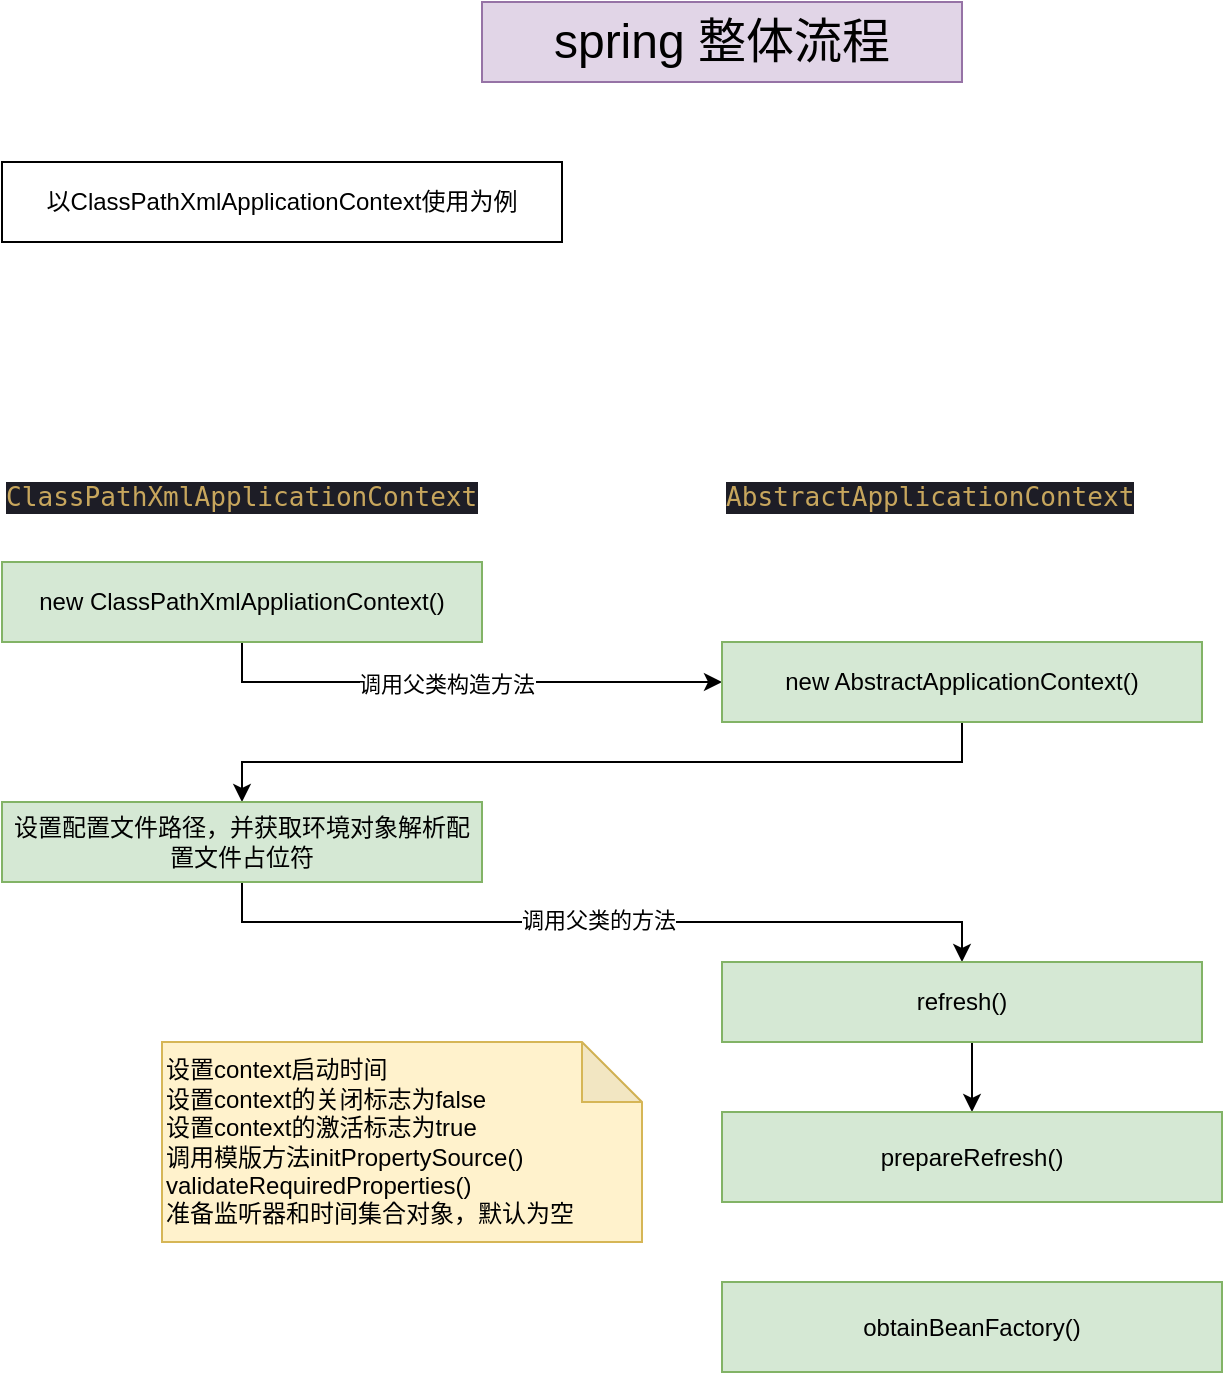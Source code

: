 <mxGraphModel dx="1018" dy="562" grid="1" gridSize="10" guides="1" tooltips="1" connect="1" arrows="1" fold="1" page="1" pageScale="1" pageWidth="827" pageHeight="1169" math="0" shadow="0"><root><mxCell id="0"/><mxCell id="1" parent="0"/><mxCell id="LGjuJKLWHA5Zvs9ILf4I-1" value="&lt;font style=&quot;font-size: 24px&quot;&gt;spring 整体流程&lt;/font&gt;" style="rounded=0;whiteSpace=wrap;html=1;fillColor=#e1d5e7;strokeColor=#9673a6;" vertex="1" parent="1"><mxGeometry x="280" width="240" height="40" as="geometry"/></mxCell><mxCell id="LGjuJKLWHA5Zvs9ILf4I-40" value="以ClassPathXmlApplicationContext使用为例" style="rounded=0;whiteSpace=wrap;html=1;" vertex="1" parent="1"><mxGeometry x="40" y="80" width="280" height="40" as="geometry"/></mxCell><mxCell id="LGjuJKLWHA5Zvs9ILf4I-49" style="edgeStyle=orthogonalEdgeStyle;rounded=0;orthogonalLoop=1;jettySize=auto;html=1;exitX=0.5;exitY=1;exitDx=0;exitDy=0;startArrow=none;startFill=0;entryX=0;entryY=0.5;entryDx=0;entryDy=0;" edge="1" parent="1" source="LGjuJKLWHA5Zvs9ILf4I-41" target="LGjuJKLWHA5Zvs9ILf4I-50"><mxGeometry relative="1" as="geometry"><mxPoint x="400" y="340" as="targetPoint"/></mxGeometry></mxCell><mxCell id="LGjuJKLWHA5Zvs9ILf4I-51" value="调用父类构造方法" style="edgeLabel;html=1;align=center;verticalAlign=middle;resizable=0;points=[];" vertex="1" connectable="0" parent="LGjuJKLWHA5Zvs9ILf4I-49"><mxGeometry x="-0.067" y="-1" relative="1" as="geometry"><mxPoint as="offset"/></mxGeometry></mxCell><mxCell id="LGjuJKLWHA5Zvs9ILf4I-41" value="new ClassPathXmlAppliationContext()" style="rounded=0;whiteSpace=wrap;html=1;fillColor=#d5e8d4;strokeColor=#82b366;" vertex="1" parent="1"><mxGeometry x="40" y="280" width="240" height="40" as="geometry"/></mxCell><mxCell id="LGjuJKLWHA5Zvs9ILf4I-47" value="&lt;div style=&quot;background-color: #1d1d26 ; color: #c9c9d1&quot;&gt;&lt;pre style=&quot;font-family: &amp;quot;jetbrains mono&amp;quot; , monospace ; font-size: 9.8pt&quot;&gt;&lt;span style=&quot;color: #c7a65d&quot;&gt;ClassPathXmlApplicationContext&lt;/span&gt;&lt;/pre&gt;&lt;/div&gt;" style="text;whiteSpace=wrap;html=1;" vertex="1" parent="1"><mxGeometry x="40" y="220" width="260" height="60" as="geometry"/></mxCell><mxCell id="LGjuJKLWHA5Zvs9ILf4I-48" value="&lt;div style=&quot;background-color: #1d1d26 ; color: #c9c9d1&quot;&gt;&lt;pre style=&quot;font-family: &amp;quot;jetbrains mono&amp;quot; , monospace ; font-size: 9.8pt&quot;&gt;&lt;span style=&quot;color: #c7a65d&quot;&gt;AbstractApplicationContext&lt;/span&gt;&lt;/pre&gt;&lt;/div&gt;" style="text;whiteSpace=wrap;html=1;" vertex="1" parent="1"><mxGeometry x="400" y="220" width="230" height="60" as="geometry"/></mxCell><mxCell id="LGjuJKLWHA5Zvs9ILf4I-57" style="edgeStyle=orthogonalEdgeStyle;rounded=0;orthogonalLoop=1;jettySize=auto;html=1;exitX=0.5;exitY=1;exitDx=0;exitDy=0;entryX=0.5;entryY=0;entryDx=0;entryDy=0;startArrow=none;startFill=0;" edge="1" parent="1" source="LGjuJKLWHA5Zvs9ILf4I-50" target="LGjuJKLWHA5Zvs9ILf4I-53"><mxGeometry relative="1" as="geometry"/></mxCell><mxCell id="LGjuJKLWHA5Zvs9ILf4I-50" value="new AbstractApplicationContext()&lt;br&gt;" style="rounded=0;whiteSpace=wrap;html=1;fillColor=#d5e8d4;strokeColor=#82b366;" vertex="1" parent="1"><mxGeometry x="400" y="320" width="240" height="40" as="geometry"/></mxCell><mxCell id="LGjuJKLWHA5Zvs9ILf4I-55" value="" style="edgeStyle=orthogonalEdgeStyle;rounded=0;orthogonalLoop=1;jettySize=auto;html=1;startArrow=none;startFill=0;exitX=0.5;exitY=1;exitDx=0;exitDy=0;" edge="1" parent="1" source="LGjuJKLWHA5Zvs9ILf4I-53" target="LGjuJKLWHA5Zvs9ILf4I-54"><mxGeometry relative="1" as="geometry"/></mxCell><mxCell id="LGjuJKLWHA5Zvs9ILf4I-56" value="调用父类的方法" style="edgeLabel;html=1;align=center;verticalAlign=middle;resizable=0;points=[];" vertex="1" connectable="0" parent="LGjuJKLWHA5Zvs9ILf4I-55"><mxGeometry x="-0.01" y="2" relative="1" as="geometry"><mxPoint y="1" as="offset"/></mxGeometry></mxCell><mxCell id="LGjuJKLWHA5Zvs9ILf4I-53" value="设置配置文件路径，并获取环境对象解析配置文件占位符" style="rounded=0;whiteSpace=wrap;html=1;fillColor=#d5e8d4;strokeColor=#82b366;" vertex="1" parent="1"><mxGeometry x="40" y="400" width="240" height="40" as="geometry"/></mxCell><mxCell id="LGjuJKLWHA5Zvs9ILf4I-59" style="edgeStyle=orthogonalEdgeStyle;rounded=0;orthogonalLoop=1;jettySize=auto;html=1;exitX=0.5;exitY=1;exitDx=0;exitDy=0;entryX=0.5;entryY=0;entryDx=0;entryDy=0;startArrow=none;startFill=0;" edge="1" parent="1" source="LGjuJKLWHA5Zvs9ILf4I-54" target="LGjuJKLWHA5Zvs9ILf4I-58"><mxGeometry relative="1" as="geometry"/></mxCell><mxCell id="LGjuJKLWHA5Zvs9ILf4I-54" value="refresh()" style="rounded=0;whiteSpace=wrap;html=1;fillColor=#d5e8d4;strokeColor=#82b366;" vertex="1" parent="1"><mxGeometry x="400" y="480" width="240" height="40" as="geometry"/></mxCell><mxCell id="LGjuJKLWHA5Zvs9ILf4I-58" value="prepareRefresh()&lt;br&gt;" style="rounded=0;whiteSpace=wrap;html=1;fillColor=#d5e8d4;strokeColor=#82b366;" vertex="1" parent="1"><mxGeometry x="400" y="555" width="250" height="45" as="geometry"/></mxCell><mxCell id="LGjuJKLWHA5Zvs9ILf4I-61" value="&lt;span&gt;设置context启动时间&lt;/span&gt;&lt;br&gt;&lt;span&gt;设置context的关闭标志为false&lt;/span&gt;&lt;br&gt;&lt;span&gt;设置context的激活标志为true&lt;br&gt;调用模版方法initPropertySource()&lt;br&gt;validateRequiredProperties()&lt;br&gt;准备监听器和时间集合对象，默认为空&lt;br&gt;&lt;/span&gt;" style="shape=note;whiteSpace=wrap;html=1;backgroundOutline=1;darkOpacity=0.05;align=left;fillColor=#fff2cc;strokeColor=#d6b656;" vertex="1" parent="1"><mxGeometry x="120" y="520" width="240" height="100" as="geometry"/></mxCell><mxCell id="LGjuJKLWHA5Zvs9ILf4I-63" value="obtainBeanFactory()" style="rounded=0;whiteSpace=wrap;html=1;fillColor=#d5e8d4;strokeColor=#82b366;" vertex="1" parent="1"><mxGeometry x="400" y="640" width="250" height="45" as="geometry"/></mxCell></root></mxGraphModel>